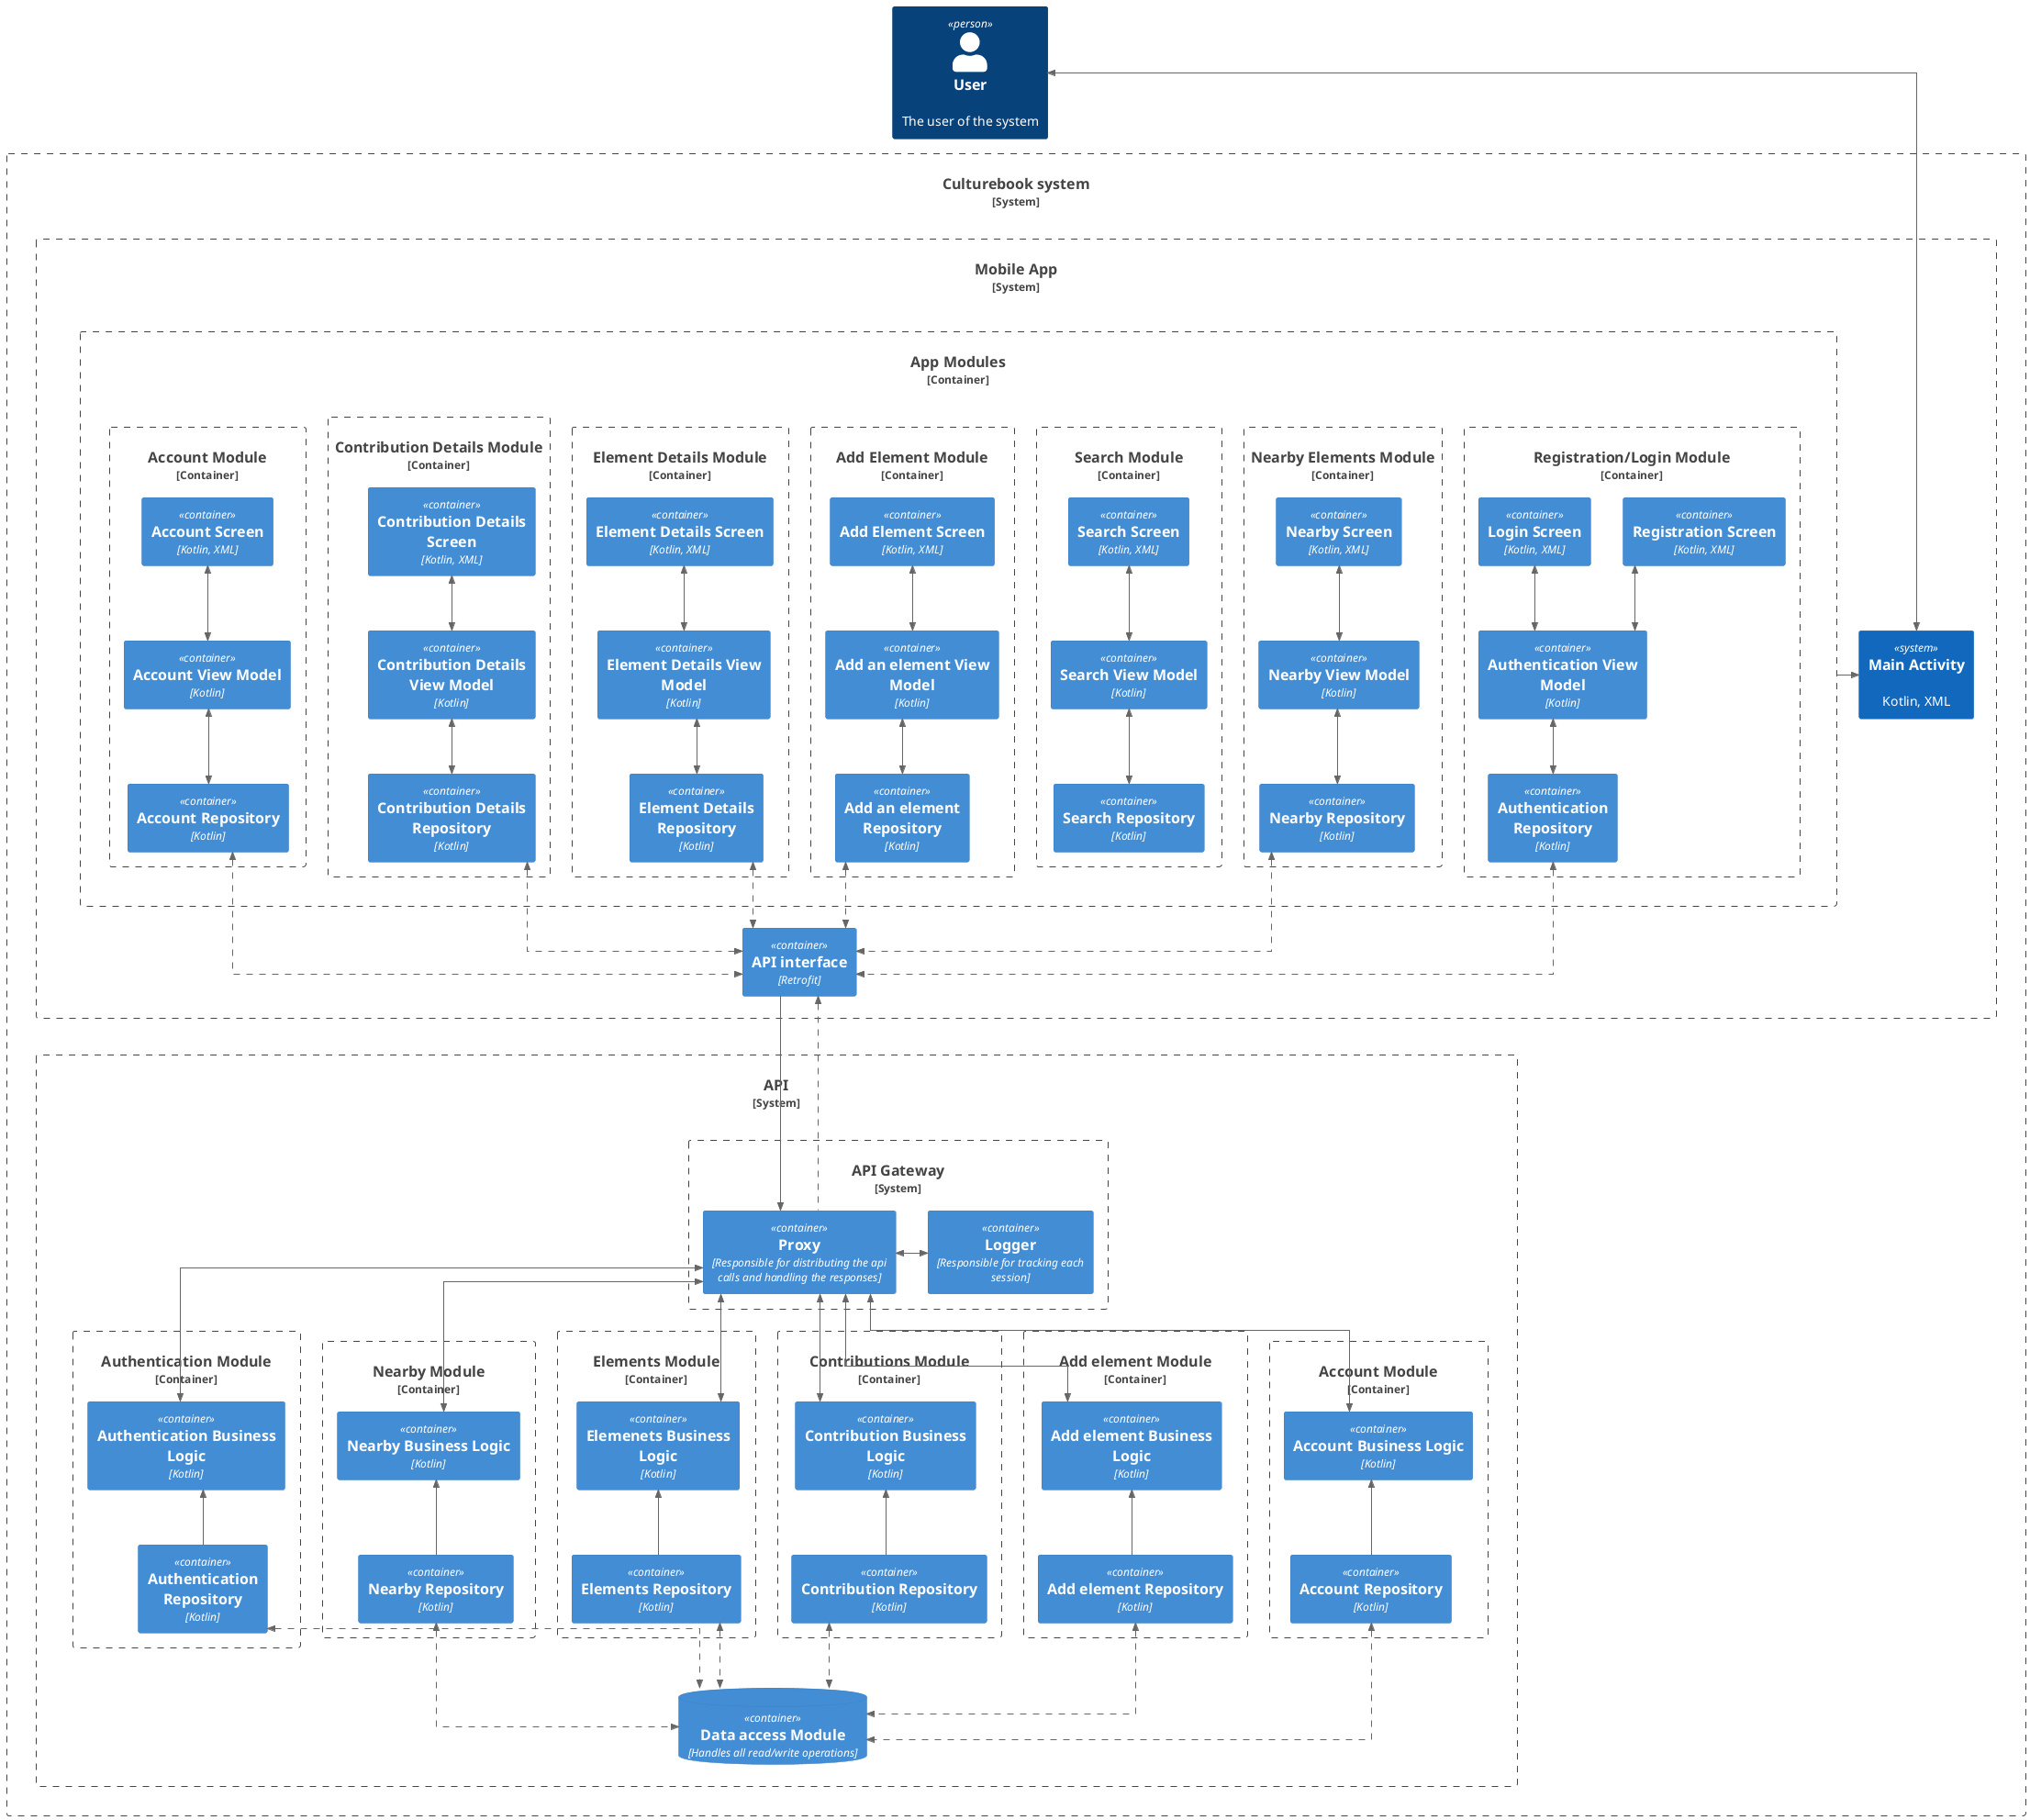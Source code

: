 @startuml
!include <C4/C4_Container>
skinparam linetype ortho

' Style
AddRelTag("response_tag", $lineStyle = DashedLine())

Person(user, "User", "The user of the system")

System_Boundary(local, "Culturebook system") {
    ' Client

    System_Boundary(client_bound, "Mobile App") {
        
        System(activity, "Main Activity", "Kotlin, XML")
        Container_Boundary(modules, "App Modules") {
            Container_Boundary(registerModule, "Registration/Login Module") {
                Container(registerScreen, "Registration Screen", "Kotlin, XML")
                Container(loginScreen, "Login Screen", "Kotlin, XML")
                Container(authVM, "Authentication View Model", "Kotlin")
                Container(authRepo, "Authentication Repository", "Kotlin")
            }

            Container_Boundary(nearbyModule, "Nearby Elements Module") {
                Container(nearbyScreen, "Nearby Screen", "Kotlin, XML")
                Container(nearbyVM, "Nearby View Model", "Kotlin")
                Container(nearbyRepo, "Nearby Repository", "Kotlin")
            }

            Container_Boundary(searchModule, "Search Module") {
                Container(searchScreen, "Search Screen", "Kotlin, XML")
                Container(searchVM, "Search View Model", "Kotlin")
                Container(searchRepo, "Search Repository", "Kotlin")
            }

            Container_Boundary(addElementModule, "Add Element Module") {
                Container(addElementScreen, "Add Element Screen", "Kotlin, XML")
                Container(addVM, "Add an element View Model", "Kotlin")
                Container(addRepo, "Add an element Repository", "Kotlin")
            }

            Container_Boundary(elementDetailsModule, "Element Details Module") {
                Container(elementDetailsScreen, "Element Details Screen", "Kotlin, XML")
                Container(elementVM, "Element Details View Model", "Kotlin")
                Container(elementRepo, "Element Details Repository", "Kotlin")
            }

            Container_Boundary(contrDetailsModule, "Contribution Details Module" ) {
                Container(contributionDetailsScreen, "Contribution Details Screen", "Kotlin, XML")
                Container(contributionVM, "Contribution Details View Model", "Kotlin")
                Container(contributionRepo, "Contribution Details Repository", "Kotlin")
            }

            Container_Boundary(accountModule, "Account Module") {
                Container(accountScreen, "Account Screen", "Kotlin, XML")
                Container(accountVM, "Account View Model", "Kotlin")
                Container(accountRepo, "Account Repository", "Kotlin")
            }
        }

        Container(api_interface, "API interface", "Retrofit")
        
        ' Relations
        
        BiRel_U(api_interface, authRepo, " ", $tags="response_tag")
        BiRel_U(api_interface, nearbyRepo, " ", $tags="response_tag")
        BiRel_U(api_interface, elementRepo, " ", $tags="response_tag")
        BiRel_U(api_interface, contributionRepo, " ", $tags="response_tag")
        BiRel_U(api_interface, addRepo, " ", $tags="response_tag")
        BiRel_U(api_interface, accountRepo, " ", $tags="response_tag")

        BiRel_D(authVM, authRepo, " ")
        BiRel_D(nearbyVM, nearbyRepo, " ")
        BiRel_D(elementVM, elementRepo, " ")
        BiRel_D(contributionVM, contributionRepo, " ")
        BiRel_D(addVM, addRepo, " ")
        BiRel_D(accountVM, accountRepo, " ")
        BiRel_D(searchVM, searchRepo, " ")

        BiRel_D(registerScreen, authVM, " ")
        BiRel_D(loginScreen, authVM, " ")
        BiRel_D(nearbyScreen, nearbyVM, " ")
        BiRel_D(elementDetailsScreen, elementVM, " ")
        BiRel_D(contributionDetailsScreen, contributionVM, " ")
        BiRel_D(addElementScreen, addVM, " ")
        BiRel_D(accountScreen, accountVM, " ")
        BiRel_D(searchScreen, searchVM, " ")

        Rel(modules, activity, " ")
    }

    ' Backend
    System_Boundary(api_bound, "API") {
        System_Boundary(api_gw, "API Gateway") {
            Container(load_balance, "Proxy", "Responsible for distributing the api calls and handling the responses")
            Container(logger, "Logger", "Responsible for tracking each session")

            ' Relations
            BiRel_R(load_balance, logger, " ")
        }
        
        
        Container_Boundary(auth, "Authentication Module") {
            Container(auth_model, "Authentication Repository", "Kotlin")
            Container(auth_logic, "Authentication Business Logic", "Kotlin")
            Rel_U(auth_model, auth_logic, " ")
        }

        Container_Boundary(nearby, "Nearby Module") {
            Container(nearby_model, "Nearby Repository", "Kotlin")
            Container(nearby_logic, "Nearby Business Logic", "Kotlin")
            Rel_U(nearby_model, nearby_logic, " ")
        }

        Container_Boundary(element, "Elements Module") {
            Container(element_model, "Elements Repository", "Kotlin")
            Container(element_logic, "Elemenets Business Logic", "Kotlin")
            Rel_U(element_model, element_logic, " ")
        }

        Container_Boundary(contribution, "Contributions Module") {
            Container(contr_model, "Contribution Repository", "Kotlin")
            Container(contr_logic, "Contribution Business Logic", "Kotlin")
            Rel_U(contr_model, contr_logic, " ")
        }

        Container_Boundary(add_element, "Add element Module") {
            Container(add_model, "Add element Repository", "Kotlin")
            Container(add_logic, "Add element Business Logic", "Kotlin")
            Rel_U(add_model, add_logic, " ")
        }

        Container_Boundary(account, "Account Module") {
            Container(account_model, "Account Repository", "Kotlin")
            Container(account_logic, "Account Business Logic", "Kotlin")
            Rel_U(account_model, account_logic, " ")
        }

        ContainerDb(db, "Data access Module", "Handles all read/write operations")
        
        ' Relations

        BiRel_D(load_balance, auth_logic, " ")
        BiRel_D(load_balance, nearby_logic, " ")
        BiRel_D(load_balance, element_logic, " ")
        BiRel_D(load_balance, contr_logic, " ")
        BiRel_D(load_balance, add_logic, " ")
        BiRel_D(load_balance, account_logic, " ")

        BiRel_U(db, auth_model, " ", $tags="response_tag")
        BiRel_U(db, nearby_model, " ", $tags="response_tag")
        BiRel_U(db, element_model, " ", $tags="response_tag")
        BiRel_U(db, contr_model, " ", $tags="response_tag")
        BiRel_U(db, add_model, " ", $tags="response_tag")
        BiRel_U(db, account_model, " ", $tags="response_tag")
    }
}

' Layout & Styles
Lay_U(client_bound, user)
Lay_U(api_bound, client_bound)

' Api Relations
Rel_D(api_interface, load_balance, " ")
Rel_U(load_balance, api_interface, " ", $tags="response_tag")

' User relations
BiRel(user, activity, " ")
@enduml
